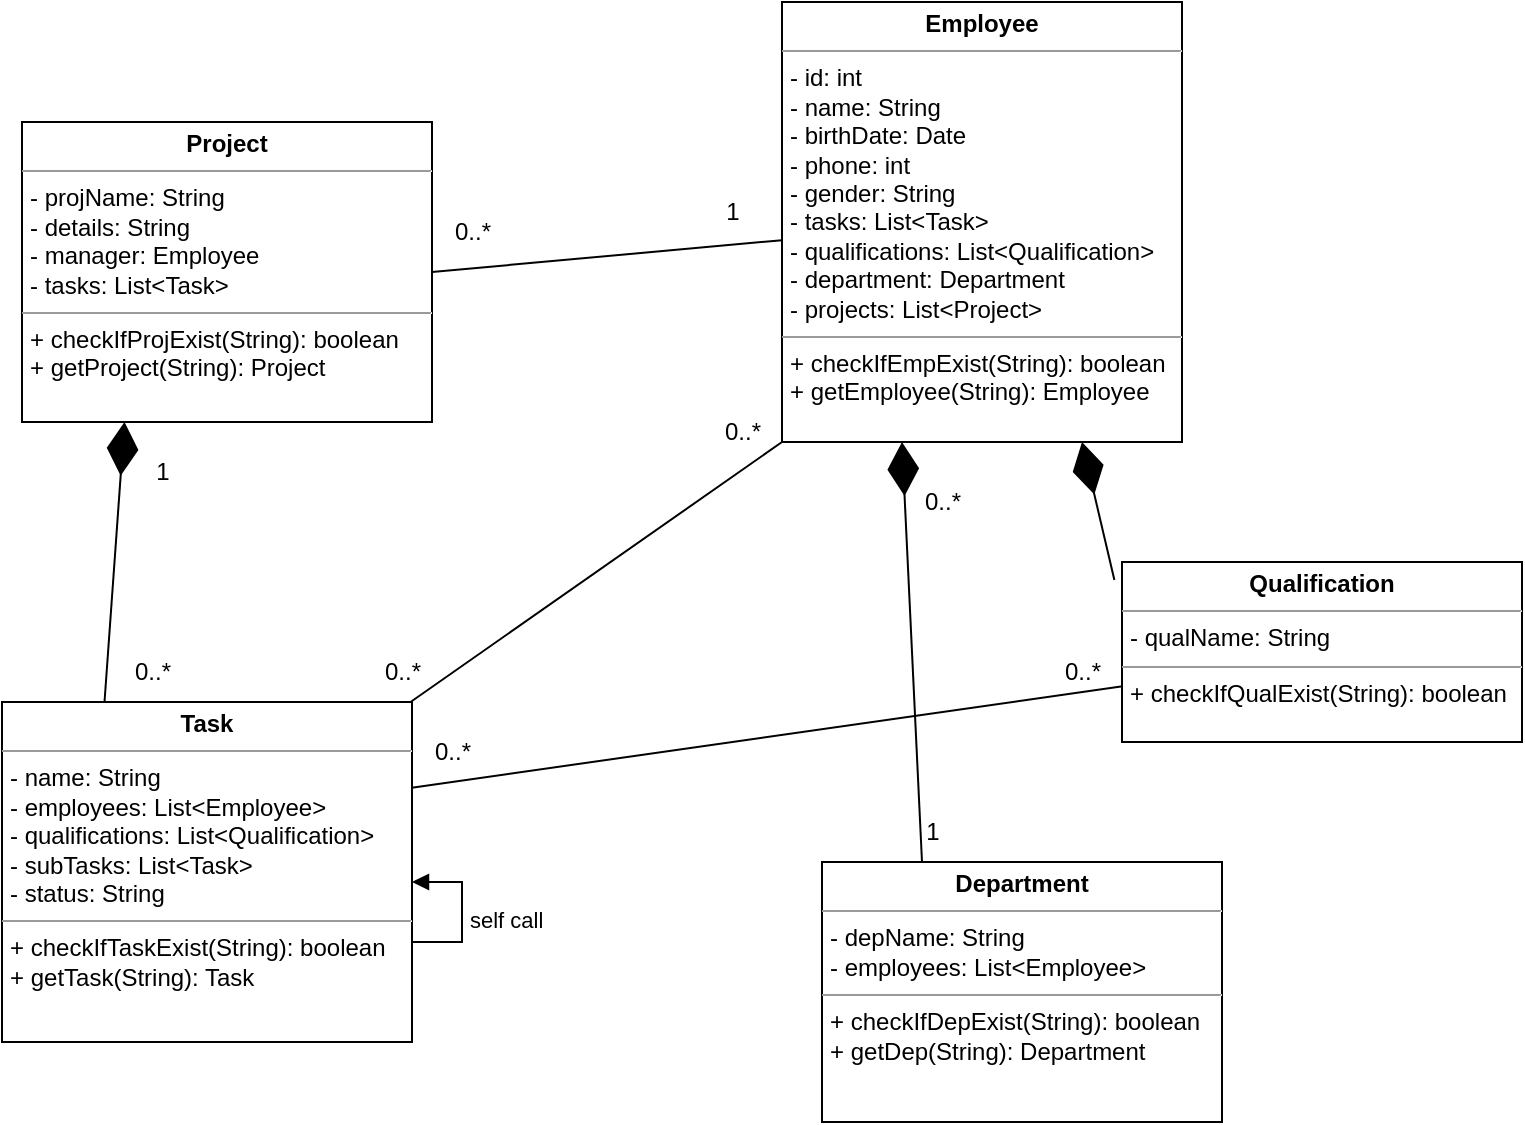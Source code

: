 <mxfile version="20.2.4" type="github">
  <diagram id="Pp36j_mKQcPenpa2n8PQ" name="Page-1">
    <mxGraphModel dx="1108" dy="482" grid="1" gridSize="10" guides="1" tooltips="1" connect="1" arrows="1" fold="1" page="1" pageScale="1" pageWidth="850" pageHeight="1100" math="0" shadow="0">
      <root>
        <mxCell id="0" />
        <mxCell id="1" parent="0" />
        <mxCell id="JjqADpXJpMOCgIi0J_wF-36" value="" style="endArrow=diamondThin;endFill=1;endSize=24;html=1;rounded=0;entryX=0.25;entryY=1;entryDx=0;entryDy=0;exitX=0.25;exitY=0;exitDx=0;exitDy=0;" parent="1" source="8zKiFMvIt5Ifi8QIb3G6-16" target="8zKiFMvIt5Ifi8QIb3G6-15" edge="1">
          <mxGeometry width="160" relative="1" as="geometry">
            <mxPoint x="175" y="680" as="sourcePoint" />
            <mxPoint x="175.06" y="575.01" as="targetPoint" />
          </mxGeometry>
        </mxCell>
        <mxCell id="JjqADpXJpMOCgIi0J_wF-48" value="" style="endArrow=diamondThin;endFill=1;endSize=24;html=1;rounded=0;entryX=0.75;entryY=1;entryDx=0;entryDy=0;exitX=-0.019;exitY=0.1;exitDx=0;exitDy=0;exitPerimeter=0;" parent="1" source="8zKiFMvIt5Ifi8QIb3G6-25" target="8zKiFMvIt5Ifi8QIb3G6-7" edge="1">
          <mxGeometry width="160" relative="1" as="geometry">
            <mxPoint x="640" y="645" as="sourcePoint" />
            <mxPoint x="573.06" y="635.01" as="targetPoint" />
          </mxGeometry>
        </mxCell>
        <mxCell id="8zKiFMvIt5Ifi8QIb3G6-1" value="" style="endArrow=none;html=1;rounded=0;exitX=1;exitY=0.5;exitDx=0;exitDy=0;" parent="1" source="8zKiFMvIt5Ifi8QIb3G6-15" target="8zKiFMvIt5Ifi8QIb3G6-7" edge="1">
          <mxGeometry width="50" height="50" relative="1" as="geometry">
            <mxPoint x="290" y="525" as="sourcePoint" />
            <mxPoint x="450" y="525" as="targetPoint" />
          </mxGeometry>
        </mxCell>
        <mxCell id="8zKiFMvIt5Ifi8QIb3G6-2" value="" style="endArrow=none;html=1;rounded=0;entryX=0;entryY=1;entryDx=0;entryDy=0;" parent="1" target="8zKiFMvIt5Ifi8QIb3G6-7" edge="1">
          <mxGeometry width="50" height="50" relative="1" as="geometry">
            <mxPoint x="280" y="720" as="sourcePoint" />
            <mxPoint x="450" y="630" as="targetPoint" />
            <Array as="points" />
          </mxGeometry>
        </mxCell>
        <mxCell id="8zKiFMvIt5Ifi8QIb3G6-3" value="" style="endArrow=none;html=1;rounded=0;exitX=1;exitY=0.5;exitDx=0;exitDy=0;entryX=0.006;entryY=0.689;entryDx=0;entryDy=0;entryPerimeter=0;" parent="1" target="8zKiFMvIt5Ifi8QIb3G6-25" edge="1">
          <mxGeometry width="50" height="50" relative="1" as="geometry">
            <mxPoint x="280" y="755" as="sourcePoint" />
            <mxPoint x="640" y="705" as="targetPoint" />
          </mxGeometry>
        </mxCell>
        <mxCell id="8zKiFMvIt5Ifi8QIb3G6-7" value="&lt;p style=&quot;margin:0px;margin-top:4px;text-align:center;&quot;&gt;&lt;b&gt;Employee&lt;/b&gt;&lt;/p&gt;&lt;hr size=&quot;1&quot;&gt;&lt;p style=&quot;margin:0px;margin-left:4px;&quot;&gt;- id: int&lt;/p&gt;&lt;p style=&quot;margin:0px;margin-left:4px;&quot;&gt;- name: String&lt;/p&gt;&lt;p style=&quot;margin:0px;margin-left:4px;&quot;&gt;- birthDate: Date&lt;/p&gt;&lt;p style=&quot;margin:0px;margin-left:4px;&quot;&gt;- phone: int&lt;/p&gt;&lt;p style=&quot;margin:0px;margin-left:4px;&quot;&gt;- gender: String&lt;/p&gt;&lt;p style=&quot;margin:0px;margin-left:4px;&quot;&gt;- tasks: List&amp;lt;Task&amp;gt;&lt;/p&gt;&lt;p style=&quot;margin:0px;margin-left:4px;&quot;&gt;- qualifications: List&amp;lt;Qualification&amp;gt;&lt;/p&gt;&lt;p style=&quot;margin:0px;margin-left:4px;&quot;&gt;- department: Department&lt;/p&gt;&lt;p style=&quot;margin:0px;margin-left:4px;&quot;&gt;- projects: List&amp;lt;Project&amp;gt;&lt;/p&gt;&lt;hr size=&quot;1&quot;&gt;&lt;p style=&quot;margin:0px;margin-left:4px;&quot;&gt;+ checkIfEmpExist(String): boolean&lt;/p&gt;&lt;p style=&quot;margin:0px;margin-left:4px;&quot;&gt;+ getEmployee(String): Employee&lt;/p&gt;" style="verticalAlign=top;align=left;overflow=fill;fontSize=12;fontFamily=Helvetica;html=1;" parent="1" vertex="1">
          <mxGeometry x="480" y="360" width="200" height="220" as="geometry" />
        </mxCell>
        <mxCell id="8zKiFMvIt5Ifi8QIb3G6-15" value="&lt;p style=&quot;margin:0px;margin-top:4px;text-align:center;&quot;&gt;&lt;b&gt;Project&lt;/b&gt;&lt;/p&gt;&lt;hr size=&quot;1&quot;&gt;&lt;p style=&quot;margin:0px;margin-left:4px;&quot;&gt;&lt;span style=&quot;background-color: initial;&quot;&gt;- projName: String&lt;/span&gt;&lt;br&gt;&lt;/p&gt;&lt;p style=&quot;margin:0px;margin-left:4px;&quot;&gt;- details: String&lt;/p&gt;&lt;p style=&quot;margin:0px;margin-left:4px;&quot;&gt;- manager: Employee&lt;/p&gt;&lt;p style=&quot;margin:0px;margin-left:4px;&quot;&gt;- tasks: List&amp;lt;Task&amp;gt;&lt;/p&gt;&lt;hr size=&quot;1&quot;&gt;&lt;p style=&quot;margin:0px;margin-left:4px;&quot;&gt;+ checkIfProjExist(String): boolean&lt;/p&gt;&lt;p style=&quot;margin:0px;margin-left:4px;&quot;&gt;+ getProject(String):&amp;nbsp;Project&lt;/p&gt;" style="verticalAlign=top;align=left;overflow=fill;fontSize=12;fontFamily=Helvetica;html=1;" parent="1" vertex="1">
          <mxGeometry x="100" y="420" width="205" height="150" as="geometry" />
        </mxCell>
        <mxCell id="8zKiFMvIt5Ifi8QIb3G6-16" value="&lt;p style=&quot;margin:0px;margin-top:4px;text-align:center;&quot;&gt;&lt;b&gt;Task&lt;/b&gt;&lt;/p&gt;&lt;hr size=&quot;1&quot;&gt;&lt;p style=&quot;margin:0px;margin-left:4px;&quot;&gt;- name: String&lt;/p&gt;&lt;p style=&quot;margin:0px;margin-left:4px;&quot;&gt;- employees:&amp;nbsp;List&amp;lt;Employee&amp;gt;&lt;/p&gt;&lt;p style=&quot;margin:0px;margin-left:4px;&quot;&gt;- qualifications:&amp;nbsp;List&amp;lt;Qualification&amp;gt;&lt;/p&gt;&lt;p style=&quot;margin:0px;margin-left:4px;&quot;&gt;- subTasks:&amp;nbsp;List&amp;lt;Task&amp;gt;&lt;/p&gt;&lt;p style=&quot;margin:0px;margin-left:4px;&quot;&gt;- status: String&lt;/p&gt;&lt;hr size=&quot;1&quot;&gt;&lt;p style=&quot;margin:0px;margin-left:4px;&quot;&gt;+ checkIfTaskExist(String): boolean&lt;/p&gt;&lt;p style=&quot;margin:0px;margin-left:4px;&quot;&gt;+ getTask(String): Task&lt;/p&gt;" style="verticalAlign=top;align=left;overflow=fill;fontSize=12;fontFamily=Helvetica;html=1;" parent="1" vertex="1">
          <mxGeometry x="90" y="710" width="205" height="170" as="geometry" />
        </mxCell>
        <mxCell id="8zKiFMvIt5Ifi8QIb3G6-21" value="self call" style="edgeStyle=orthogonalEdgeStyle;html=1;align=left;spacingLeft=2;endArrow=block;rounded=0;exitX=1;exitY=0.75;exitDx=0;exitDy=0;" parent="1" source="8zKiFMvIt5Ifi8QIb3G6-16" target="8zKiFMvIt5Ifi8QIb3G6-16" edge="1">
          <mxGeometry relative="1" as="geometry">
            <mxPoint x="310" y="800" as="sourcePoint" />
            <Array as="points">
              <mxPoint x="295" y="830" />
              <mxPoint x="320" y="830" />
              <mxPoint x="320" y="800" />
            </Array>
            <mxPoint x="330" y="830" as="targetPoint" />
          </mxGeometry>
        </mxCell>
        <mxCell id="8zKiFMvIt5Ifi8QIb3G6-24" value="&lt;p style=&quot;margin:0px;margin-top:4px;text-align:center;&quot;&gt;&lt;b&gt;Department&lt;/b&gt;&lt;/p&gt;&lt;hr size=&quot;1&quot;&gt;&lt;p style=&quot;margin:0px;margin-left:4px;&quot;&gt;- depName: String&lt;/p&gt;&lt;p style=&quot;margin:0px;margin-left:4px;&quot;&gt;&lt;span style=&quot;background-color: initial;&quot;&gt;- employees:&amp;nbsp;List&amp;lt;Employee&amp;gt;&lt;/span&gt;&lt;br&gt;&lt;/p&gt;&lt;hr size=&quot;1&quot;&gt;&lt;p style=&quot;margin:0px;margin-left:4px;&quot;&gt;+ checkIfDepExist(String): boolean&lt;/p&gt;&lt;p style=&quot;margin:0px;margin-left:4px;&quot;&gt;+ getDep(String): Department&lt;/p&gt;" style="verticalAlign=top;align=left;overflow=fill;fontSize=12;fontFamily=Helvetica;html=1;" parent="1" vertex="1">
          <mxGeometry x="500" y="790" width="200" height="130" as="geometry" />
        </mxCell>
        <mxCell id="8zKiFMvIt5Ifi8QIb3G6-25" value="&lt;p style=&quot;margin:0px;margin-top:4px;text-align:center;&quot;&gt;&lt;b&gt;Qualification&lt;/b&gt;&lt;/p&gt;&lt;hr size=&quot;1&quot;&gt;&lt;p style=&quot;margin:0px;margin-left:4px;&quot;&gt;- qualName: String&lt;/p&gt;&lt;hr size=&quot;1&quot;&gt;&lt;p style=&quot;margin:0px;margin-left:4px;&quot;&gt;+ checkIfQualExist(String): boolean&lt;/p&gt;&lt;p style=&quot;margin:0px;margin-left:4px;&quot;&gt;&lt;br&gt;&lt;/p&gt;" style="verticalAlign=top;align=left;overflow=fill;fontSize=12;fontFamily=Helvetica;html=1;" parent="1" vertex="1">
          <mxGeometry x="650" y="640" width="200" height="90" as="geometry" />
        </mxCell>
        <mxCell id="-z-BCLmJ1Vy9uva1n-6p-1" style="edgeStyle=orthogonalEdgeStyle;rounded=0;orthogonalLoop=1;jettySize=auto;html=1;exitX=0.5;exitY=1;exitDx=0;exitDy=0;" parent="1" source="8zKiFMvIt5Ifi8QIb3G6-16" target="8zKiFMvIt5Ifi8QIb3G6-16" edge="1">
          <mxGeometry relative="1" as="geometry" />
        </mxCell>
        <mxCell id="-z-BCLmJ1Vy9uva1n-6p-3" value="" style="endArrow=diamondThin;endFill=1;endSize=24;html=1;rounded=0;entryX=0.75;entryY=1;entryDx=0;entryDy=0;exitX=0.25;exitY=0;exitDx=0;exitDy=0;" parent="1" source="8zKiFMvIt5Ifi8QIb3G6-24" edge="1">
          <mxGeometry width="160" relative="1" as="geometry">
            <mxPoint x="556.2" y="649.0" as="sourcePoint" />
            <mxPoint x="540" y="580" as="targetPoint" />
          </mxGeometry>
        </mxCell>
        <mxCell id="Gsw49YHzjqZec33lsDPl-1" value="0..*" style="text;html=1;resizable=0;autosize=1;align=center;verticalAlign=middle;points=[];fillColor=none;strokeColor=none;rounded=0;" vertex="1" parent="1">
          <mxGeometry x="540" y="595" width="40" height="30" as="geometry" />
        </mxCell>
        <mxCell id="Gsw49YHzjqZec33lsDPl-3" value="1" style="text;html=1;resizable=0;autosize=1;align=center;verticalAlign=middle;points=[];fillColor=none;strokeColor=none;rounded=0;" vertex="1" parent="1">
          <mxGeometry x="540" y="760" width="30" height="30" as="geometry" />
        </mxCell>
        <mxCell id="Gsw49YHzjqZec33lsDPl-4" value="0..*" style="text;html=1;resizable=0;autosize=1;align=center;verticalAlign=middle;points=[];fillColor=none;strokeColor=none;rounded=0;" vertex="1" parent="1">
          <mxGeometry x="440" y="560" width="40" height="30" as="geometry" />
        </mxCell>
        <mxCell id="Gsw49YHzjqZec33lsDPl-5" value="0..*" style="text;html=1;resizable=0;autosize=1;align=center;verticalAlign=middle;points=[];fillColor=none;strokeColor=none;rounded=0;" vertex="1" parent="1">
          <mxGeometry x="270" y="680" width="40" height="30" as="geometry" />
        </mxCell>
        <mxCell id="Gsw49YHzjqZec33lsDPl-6" value="0..*" style="text;html=1;resizable=0;autosize=1;align=center;verticalAlign=middle;points=[];fillColor=none;strokeColor=none;rounded=0;" vertex="1" parent="1">
          <mxGeometry x="305" y="460" width="40" height="30" as="geometry" />
        </mxCell>
        <mxCell id="Gsw49YHzjqZec33lsDPl-7" value="1" style="text;html=1;resizable=0;autosize=1;align=center;verticalAlign=middle;points=[];fillColor=none;strokeColor=none;rounded=0;" vertex="1" parent="1">
          <mxGeometry x="440" y="450" width="30" height="30" as="geometry" />
        </mxCell>
        <mxCell id="Gsw49YHzjqZec33lsDPl-8" value="0..*" style="text;html=1;resizable=0;autosize=1;align=center;verticalAlign=middle;points=[];fillColor=none;strokeColor=none;rounded=0;" vertex="1" parent="1">
          <mxGeometry x="145" y="680" width="40" height="30" as="geometry" />
        </mxCell>
        <mxCell id="Gsw49YHzjqZec33lsDPl-9" value="1" style="text;html=1;resizable=0;autosize=1;align=center;verticalAlign=middle;points=[];fillColor=none;strokeColor=none;rounded=0;" vertex="1" parent="1">
          <mxGeometry x="155" y="580" width="30" height="30" as="geometry" />
        </mxCell>
        <mxCell id="Gsw49YHzjqZec33lsDPl-10" value="0..*" style="text;html=1;resizable=0;autosize=1;align=center;verticalAlign=middle;points=[];fillColor=none;strokeColor=none;rounded=0;" vertex="1" parent="1">
          <mxGeometry x="610" y="680" width="40" height="30" as="geometry" />
        </mxCell>
        <mxCell id="Gsw49YHzjqZec33lsDPl-11" value="0..*" style="text;html=1;resizable=0;autosize=1;align=center;verticalAlign=middle;points=[];fillColor=none;strokeColor=none;rounded=0;" vertex="1" parent="1">
          <mxGeometry x="295" y="720" width="40" height="30" as="geometry" />
        </mxCell>
      </root>
    </mxGraphModel>
  </diagram>
</mxfile>
